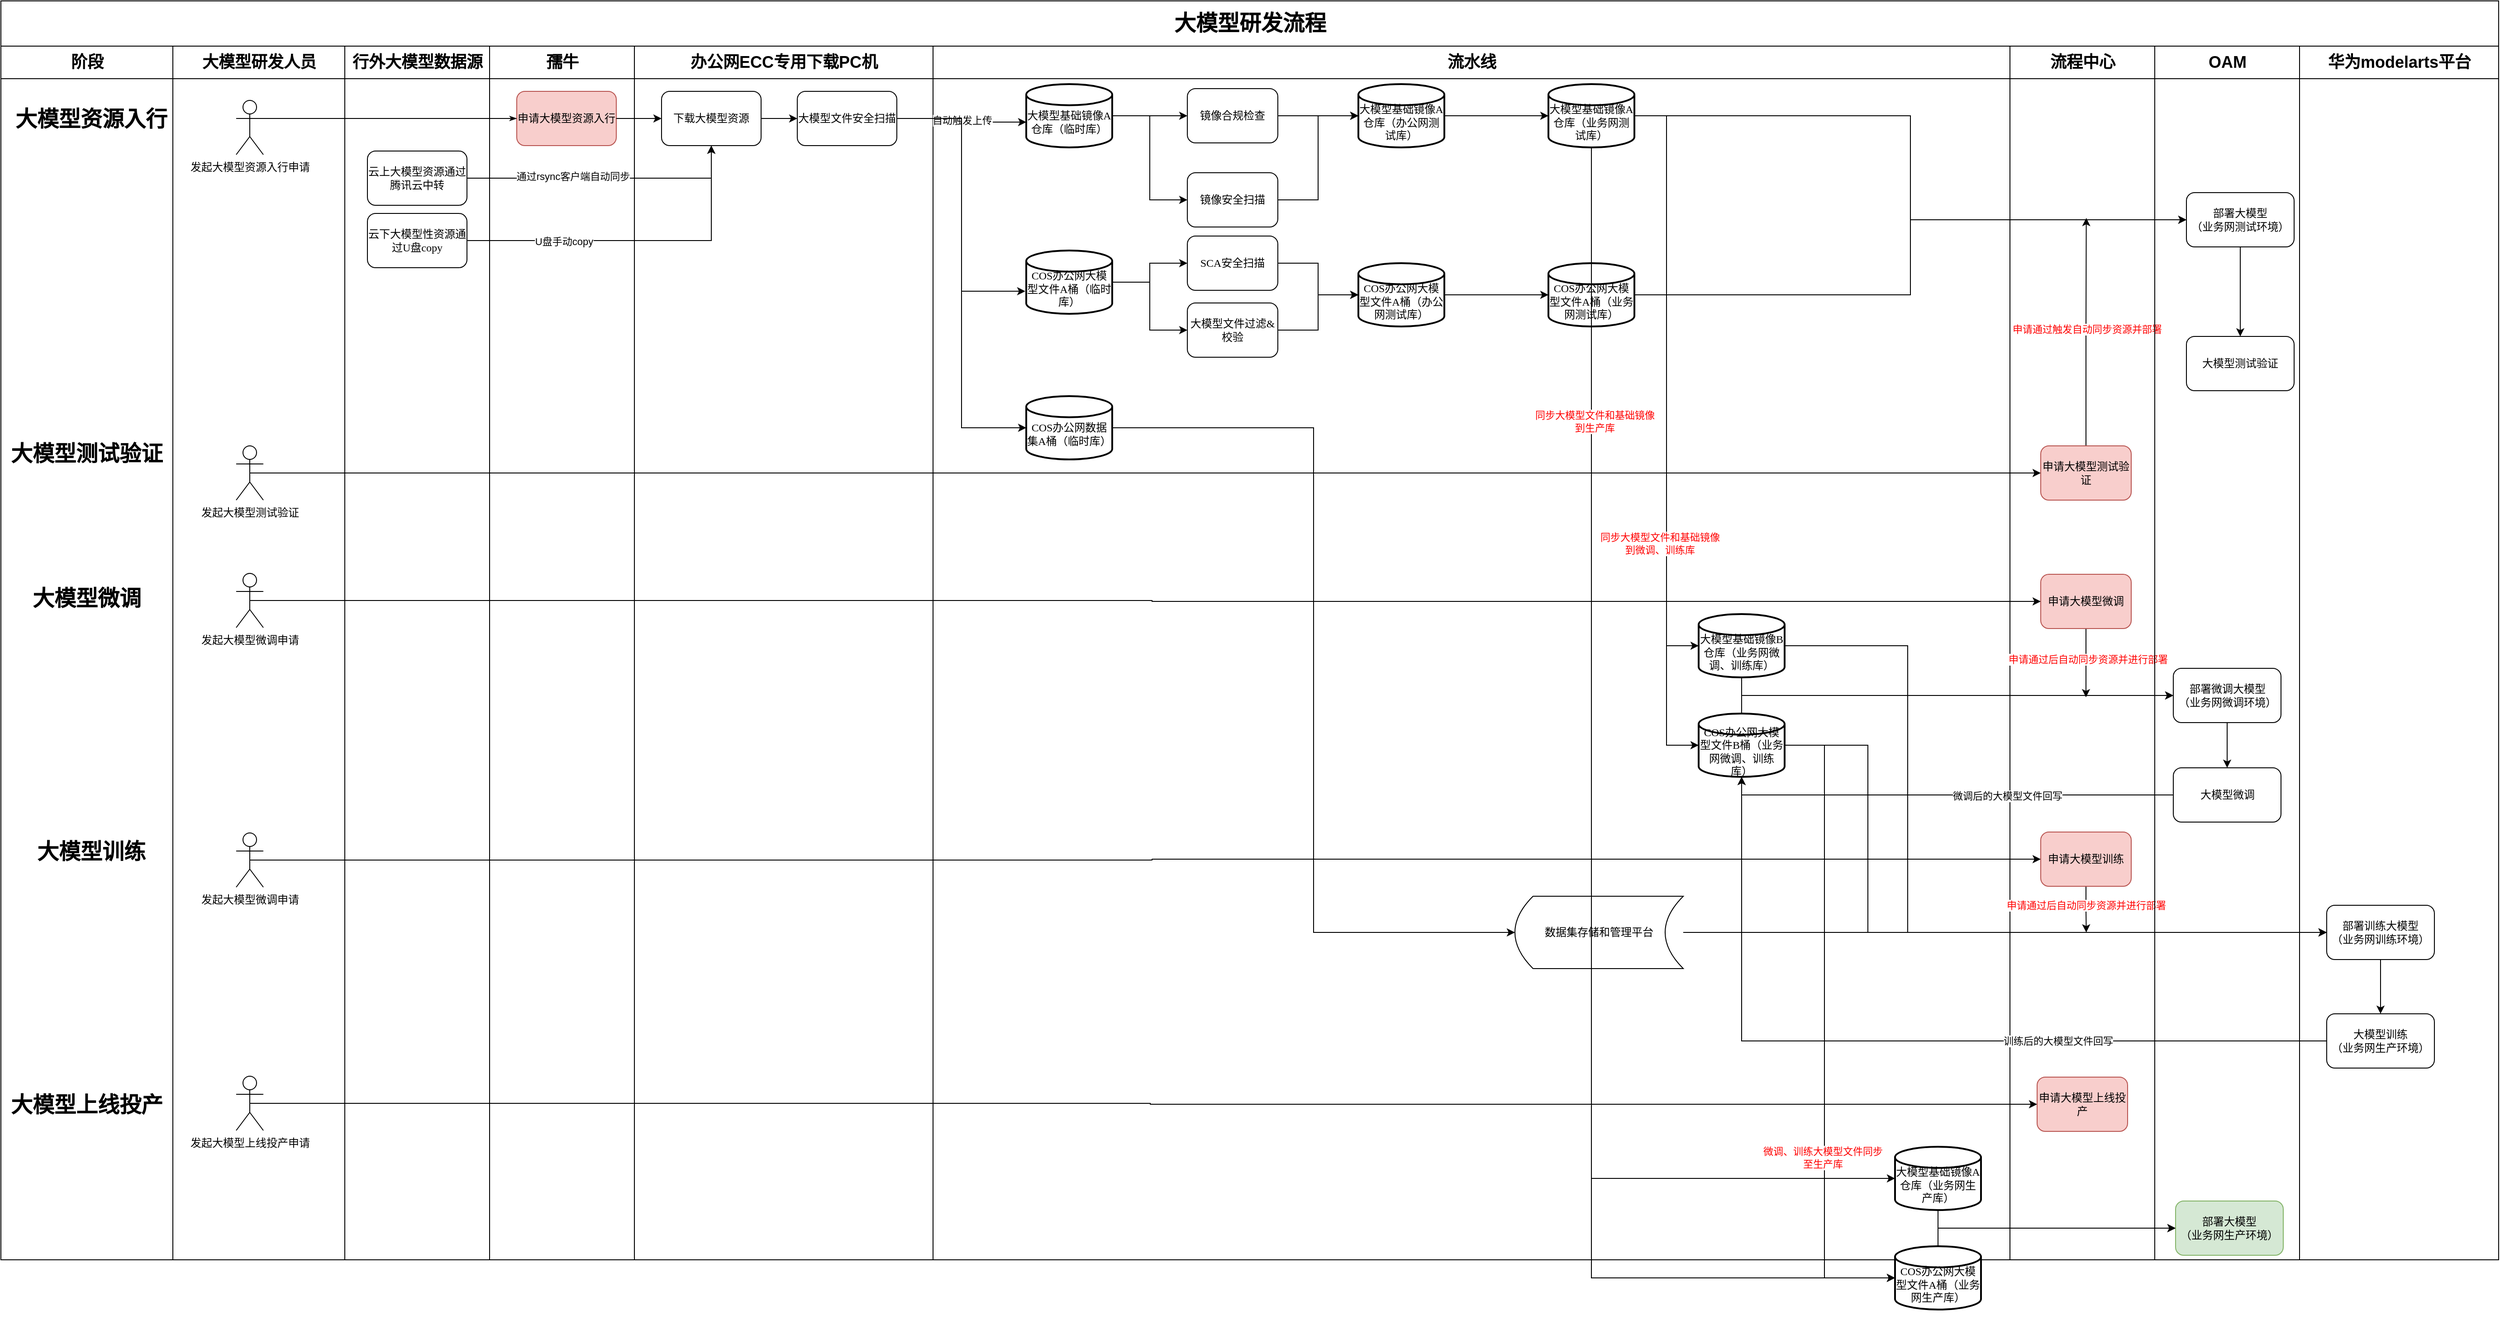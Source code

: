 <mxfile version="24.7.5">
  <diagram name="Page-1" id="74e2e168-ea6b-b213-b513-2b3c1d86103e">
    <mxGraphModel dx="1908" dy="2304" grid="0" gridSize="10" guides="1" tooltips="1" connect="1" arrows="1" fold="1" page="1" pageScale="1" pageWidth="1100" pageHeight="850" background="none" math="0" shadow="0">
      <root>
        <mxCell id="0" />
        <mxCell id="1" parent="0" />
        <mxCell id="77e6c97f196da883-1" value="&lt;font style=&quot;font-size: 24px;&quot;&gt;大模型研发流程&lt;/font&gt;" style="swimlane;html=1;childLayout=stackLayout;startSize=50;rounded=0;shadow=0;labelBackgroundColor=none;strokeWidth=1;fontFamily=Verdana;fontSize=8;align=center;swimlaneLine=0;glass=0;gradientColor=none;swimlaneFillColor=none;fillColor=none;" parent="1" vertex="1">
          <mxGeometry x="267" y="-130" width="2760" height="1392" as="geometry">
            <mxRectangle x="267" y="-130" width="203" height="50" as="alternateBounds" />
          </mxGeometry>
        </mxCell>
        <mxCell id="XLuVanogugk9uLcFc-F4-10" value="&lt;font style=&quot;font-size: 18px;&quot;&gt;阶段&lt;/font&gt;" style="swimlane;html=1;startSize=36;fillColor=none;" parent="77e6c97f196da883-1" vertex="1">
          <mxGeometry y="50" width="190" height="1342" as="geometry">
            <mxRectangle y="50" width="40" height="1400" as="alternateBounds" />
          </mxGeometry>
        </mxCell>
        <mxCell id="rp88k47jnL246jLWhkXU-3" value="&lt;h1 style=&quot;margin-top: 0px;&quot;&gt;大模型资源入行&lt;/h1&gt;" style="text;html=1;whiteSpace=wrap;overflow=hidden;rounded=0;align=center;" vertex="1" parent="XLuVanogugk9uLcFc-F4-10">
          <mxGeometry x="10" y="60" width="180" height="120" as="geometry" />
        </mxCell>
        <mxCell id="rp88k47jnL246jLWhkXU-6" value="&lt;h1 style=&quot;margin-top: 0px;&quot;&gt;大模型测试验证&lt;/h1&gt;" style="text;html=1;whiteSpace=wrap;overflow=hidden;rounded=0;align=center;" vertex="1" parent="XLuVanogugk9uLcFc-F4-10">
          <mxGeometry x="5" y="430" width="180" height="120" as="geometry" />
        </mxCell>
        <mxCell id="rp88k47jnL246jLWhkXU-34" value="&lt;h1 style=&quot;margin-top: 0px;&quot;&gt;大模型微调&lt;/h1&gt;" style="text;html=1;whiteSpace=wrap;overflow=hidden;rounded=0;align=center;" vertex="1" parent="XLuVanogugk9uLcFc-F4-10">
          <mxGeometry x="5" y="590" width="180" height="120" as="geometry" />
        </mxCell>
        <mxCell id="rp88k47jnL246jLWhkXU-35" value="&lt;h1 style=&quot;margin-top: 0px;&quot;&gt;大模型训练&lt;/h1&gt;" style="text;html=1;whiteSpace=wrap;overflow=hidden;rounded=0;align=center;" vertex="1" parent="XLuVanogugk9uLcFc-F4-10">
          <mxGeometry x="10" y="870" width="180" height="50" as="geometry" />
        </mxCell>
        <mxCell id="rp88k47jnL246jLWhkXU-102" value="&lt;h1 style=&quot;margin-top: 0px;&quot;&gt;大模型上线投产&lt;/h1&gt;" style="text;html=1;whiteSpace=wrap;overflow=hidden;rounded=0;align=center;" vertex="1" parent="XLuVanogugk9uLcFc-F4-10">
          <mxGeometry x="5" y="1150" width="180" height="280" as="geometry" />
        </mxCell>
        <mxCell id="rp88k47jnL246jLWhkXU-1" value="&lt;font style=&quot;font-size: 18px;&quot;&gt;大模型研发人员&lt;/font&gt;" style="swimlane;html=1;startSize=36;fillColor=none;" vertex="1" parent="77e6c97f196da883-1">
          <mxGeometry x="190" y="50" width="190" height="1342" as="geometry">
            <mxRectangle y="20" width="40" height="730" as="alternateBounds" />
          </mxGeometry>
        </mxCell>
        <mxCell id="XLuVanogugk9uLcFc-F4-15" value="发起大模型资源入行申请" style="shape=umlActor;verticalLabelPosition=bottom;verticalAlign=top;html=1;outlineConnect=0;" parent="rp88k47jnL246jLWhkXU-1" vertex="1">
          <mxGeometry x="70" y="60" width="30" height="60" as="geometry" />
        </mxCell>
        <mxCell id="rp88k47jnL246jLWhkXU-9" value="发起大模型测试验证" style="shape=umlActor;verticalLabelPosition=bottom;verticalAlign=top;html=1;outlineConnect=0;" vertex="1" parent="rp88k47jnL246jLWhkXU-1">
          <mxGeometry x="70" y="442" width="30" height="60" as="geometry" />
        </mxCell>
        <mxCell id="rp88k47jnL246jLWhkXU-40" value="发起大模型微调申请" style="shape=umlActor;verticalLabelPosition=bottom;verticalAlign=top;html=1;outlineConnect=0;" vertex="1" parent="rp88k47jnL246jLWhkXU-1">
          <mxGeometry x="70" y="583" width="30" height="60" as="geometry" />
        </mxCell>
        <mxCell id="rp88k47jnL246jLWhkXU-82" value="发起大模型微调申请" style="shape=umlActor;verticalLabelPosition=bottom;verticalAlign=top;html=1;outlineConnect=0;" vertex="1" parent="rp88k47jnL246jLWhkXU-1">
          <mxGeometry x="70" y="870" width="30" height="60" as="geometry" />
        </mxCell>
        <mxCell id="rp88k47jnL246jLWhkXU-103" value="发起大模型上线投产申请" style="shape=umlActor;verticalLabelPosition=bottom;verticalAlign=top;html=1;outlineConnect=0;" vertex="1" parent="rp88k47jnL246jLWhkXU-1">
          <mxGeometry x="70" y="1139" width="30" height="60" as="geometry" />
        </mxCell>
        <mxCell id="77e6c97f196da883-2" value="&lt;font style=&quot;font-size: 18px;&quot;&gt;行外大模型数据源&lt;/font&gt;" style="swimlane;html=1;startSize=36;fillColor=none;" parent="77e6c97f196da883-1" vertex="1">
          <mxGeometry x="380" y="50" width="160" height="1342" as="geometry">
            <mxRectangle y="20" width="40" height="730" as="alternateBounds" />
          </mxGeometry>
        </mxCell>
        <mxCell id="XLuVanogugk9uLcFc-F4-23" value="&lt;span style=&quot;font-size: 12px;&quot;&gt;云上大模型资源通过腾讯云中转&lt;/span&gt;" style="rounded=1;whiteSpace=wrap;html=1;shadow=0;labelBackgroundColor=none;strokeWidth=1;fontFamily=Verdana;fontSize=8;align=center;" parent="77e6c97f196da883-2" vertex="1">
          <mxGeometry x="25" y="116" width="110" height="60" as="geometry" />
        </mxCell>
        <mxCell id="XLuVanogugk9uLcFc-F4-25" value="&lt;span style=&quot;font-size: 12px;&quot;&gt;云下大模型性资源通过U盘copy&lt;/span&gt;" style="rounded=1;whiteSpace=wrap;html=1;shadow=0;labelBackgroundColor=none;strokeWidth=1;fontFamily=Verdana;fontSize=8;align=center;" parent="77e6c97f196da883-2" vertex="1">
          <mxGeometry x="25" y="185" width="110" height="60" as="geometry" />
        </mxCell>
        <mxCell id="77e6c97f196da883-3" value="&lt;font style=&quot;font-size: 18px;&quot;&gt;孺牛&lt;/font&gt;" style="swimlane;html=1;startSize=36;fillColor=none;" parent="77e6c97f196da883-1" vertex="1">
          <mxGeometry x="540" y="50" width="160" height="1342" as="geometry" />
        </mxCell>
        <mxCell id="XLuVanogugk9uLcFc-F4-18" value="&lt;font style=&quot;font-size: 12px;&quot;&gt;申请大模型资源入行&lt;/font&gt;" style="rounded=1;whiteSpace=wrap;html=1;shadow=0;labelBackgroundColor=none;strokeWidth=1;fontFamily=Verdana;fontSize=8;align=center;fillColor=#f8cecc;strokeColor=#b85450;" parent="77e6c97f196da883-3" vertex="1">
          <mxGeometry x="30" y="50" width="110" height="60" as="geometry" />
        </mxCell>
        <mxCell id="77e6c97f196da883-4" value="&lt;font style=&quot;font-size: 18px;&quot;&gt;办公网ECC专用下载PC机&lt;/font&gt;" style="swimlane;html=1;startSize=36;align=center;fillColor=none;" parent="77e6c97f196da883-1" vertex="1">
          <mxGeometry x="700" y="50" width="330" height="1342" as="geometry" />
        </mxCell>
        <mxCell id="XLuVanogugk9uLcFc-F4-30" style="edgeStyle=orthogonalEdgeStyle;rounded=0;orthogonalLoop=1;jettySize=auto;html=1;exitX=1;exitY=0.5;exitDx=0;exitDy=0;entryX=0;entryY=0.5;entryDx=0;entryDy=0;" parent="77e6c97f196da883-4" source="XLuVanogugk9uLcFc-F4-21" target="XLuVanogugk9uLcFc-F4-29" edge="1">
          <mxGeometry relative="1" as="geometry" />
        </mxCell>
        <mxCell id="XLuVanogugk9uLcFc-F4-21" value="&lt;font style=&quot;font-size: 12px;&quot;&gt;下载大模型资源&lt;/font&gt;" style="rounded=1;whiteSpace=wrap;html=1;shadow=0;labelBackgroundColor=none;strokeWidth=1;fontFamily=Verdana;fontSize=8;align=center;" parent="77e6c97f196da883-4" vertex="1">
          <mxGeometry x="30" y="50" width="110" height="60" as="geometry" />
        </mxCell>
        <mxCell id="XLuVanogugk9uLcFc-F4-29" value="&lt;font style=&quot;font-size: 12px;&quot;&gt;大模型文件安全扫描&lt;/font&gt;" style="rounded=1;whiteSpace=wrap;html=1;shadow=0;labelBackgroundColor=none;strokeWidth=1;fontFamily=Verdana;fontSize=8;align=center;" parent="77e6c97f196da883-4" vertex="1">
          <mxGeometry x="180" y="50" width="110" height="60" as="geometry" />
        </mxCell>
        <mxCell id="77e6c97f196da883-6" value="&lt;font style=&quot;font-size: 18px;&quot;&gt;流水线&lt;/font&gt;" style="swimlane;html=1;startSize=36;fillColor=none;" parent="77e6c97f196da883-1" vertex="1">
          <mxGeometry x="1030" y="50" width="1190" height="1342" as="geometry" />
        </mxCell>
        <mxCell id="XLuVanogugk9uLcFc-F4-50" style="edgeStyle=orthogonalEdgeStyle;rounded=0;orthogonalLoop=1;jettySize=auto;html=1;exitX=1;exitY=0.5;exitDx=0;exitDy=0;exitPerimeter=0;entryX=0;entryY=0.5;entryDx=0;entryDy=0;" parent="77e6c97f196da883-6" source="XLuVanogugk9uLcFc-F4-42" target="XLuVanogugk9uLcFc-F4-48" edge="1">
          <mxGeometry relative="1" as="geometry" />
        </mxCell>
        <mxCell id="XLuVanogugk9uLcFc-F4-51" style="edgeStyle=orthogonalEdgeStyle;rounded=0;orthogonalLoop=1;jettySize=auto;html=1;exitX=1;exitY=0.5;exitDx=0;exitDy=0;exitPerimeter=0;entryX=0;entryY=0.5;entryDx=0;entryDy=0;" parent="77e6c97f196da883-6" source="XLuVanogugk9uLcFc-F4-42" target="XLuVanogugk9uLcFc-F4-49" edge="1">
          <mxGeometry relative="1" as="geometry" />
        </mxCell>
        <mxCell id="XLuVanogugk9uLcFc-F4-42" value="&lt;div&gt;&lt;br&gt;&lt;/div&gt;&lt;span style=&quot;font-family: Verdana;&quot;&gt;大模型基础镜像A仓库（临时库）&lt;/span&gt;" style="strokeWidth=2;html=1;shape=mxgraph.flowchart.database;whiteSpace=wrap;" parent="77e6c97f196da883-6" vertex="1">
          <mxGeometry x="103" y="42" width="95" height="70" as="geometry" />
        </mxCell>
        <mxCell id="XLuVanogugk9uLcFc-F4-57" style="edgeStyle=orthogonalEdgeStyle;rounded=0;orthogonalLoop=1;jettySize=auto;html=1;exitX=1;exitY=0.5;exitDx=0;exitDy=0;exitPerimeter=0;" parent="77e6c97f196da883-6" source="XLuVanogugk9uLcFc-F4-43" target="XLuVanogugk9uLcFc-F4-55" edge="1">
          <mxGeometry relative="1" as="geometry" />
        </mxCell>
        <mxCell id="XLuVanogugk9uLcFc-F4-58" style="edgeStyle=orthogonalEdgeStyle;rounded=0;orthogonalLoop=1;jettySize=auto;html=1;exitX=1;exitY=0.5;exitDx=0;exitDy=0;exitPerimeter=0;entryX=0;entryY=0.5;entryDx=0;entryDy=0;" parent="77e6c97f196da883-6" source="XLuVanogugk9uLcFc-F4-43" target="XLuVanogugk9uLcFc-F4-56" edge="1">
          <mxGeometry relative="1" as="geometry" />
        </mxCell>
        <mxCell id="XLuVanogugk9uLcFc-F4-43" value="&lt;span style=&quot;font-family: Verdana;&quot;&gt;&lt;br class=&quot;Apple-interchange-newline&quot;&gt;COS办公网大模型文件A桶&lt;/span&gt;&lt;span style=&quot;background-color: initial; font-family: Verdana;&quot;&gt;（临时库）&lt;/span&gt;" style="strokeWidth=2;html=1;shape=mxgraph.flowchart.database;whiteSpace=wrap;" parent="77e6c97f196da883-6" vertex="1">
          <mxGeometry x="103" y="226" width="95" height="70" as="geometry" />
        </mxCell>
        <mxCell id="rp88k47jnL246jLWhkXU-94" style="edgeStyle=orthogonalEdgeStyle;rounded=0;orthogonalLoop=1;jettySize=auto;html=1;exitX=1;exitY=0.5;exitDx=0;exitDy=0;exitPerimeter=0;entryX=0;entryY=0.5;entryDx=0;entryDy=0;" edge="1" parent="77e6c97f196da883-6" source="XLuVanogugk9uLcFc-F4-45" target="rp88k47jnL246jLWhkXU-93">
          <mxGeometry relative="1" as="geometry" />
        </mxCell>
        <mxCell id="XLuVanogugk9uLcFc-F4-45" value="&lt;div&gt;&lt;span style=&quot;font-family: Verdana; background-color: initial;&quot;&gt;&lt;br&gt;&lt;/span&gt;&lt;/div&gt;&lt;span style=&quot;font-family: Verdana; background-color: initial;&quot;&gt;COS办公网数据集A桶（临时库）&lt;/span&gt;" style="strokeWidth=2;html=1;shape=mxgraph.flowchart.database;whiteSpace=wrap;" parent="77e6c97f196da883-6" vertex="1">
          <mxGeometry x="103" y="387" width="95" height="70" as="geometry" />
        </mxCell>
        <mxCell id="XLuVanogugk9uLcFc-F4-53" style="edgeStyle=orthogonalEdgeStyle;rounded=0;orthogonalLoop=1;jettySize=auto;html=1;exitX=1;exitY=0.5;exitDx=0;exitDy=0;" parent="77e6c97f196da883-6" source="XLuVanogugk9uLcFc-F4-48" target="XLuVanogugk9uLcFc-F4-52" edge="1">
          <mxGeometry relative="1" as="geometry" />
        </mxCell>
        <mxCell id="XLuVanogugk9uLcFc-F4-48" value="&lt;span style=&quot;font-size: 12px;&quot;&gt;镜像合规检查&lt;/span&gt;" style="rounded=1;whiteSpace=wrap;html=1;shadow=0;labelBackgroundColor=none;strokeWidth=1;fontFamily=Verdana;fontSize=8;align=center;" parent="77e6c97f196da883-6" vertex="1">
          <mxGeometry x="281" y="47" width="100" height="60" as="geometry" />
        </mxCell>
        <mxCell id="XLuVanogugk9uLcFc-F4-49" value="&lt;span style=&quot;font-size: 12px;&quot;&gt;镜像安全扫描&lt;/span&gt;" style="rounded=1;whiteSpace=wrap;html=1;shadow=0;labelBackgroundColor=none;strokeWidth=1;fontFamily=Verdana;fontSize=8;align=center;" parent="77e6c97f196da883-6" vertex="1">
          <mxGeometry x="281" y="140" width="100" height="60" as="geometry" />
        </mxCell>
        <mxCell id="XLuVanogugk9uLcFc-F4-52" value="&lt;div&gt;&lt;br&gt;&lt;/div&gt;&lt;span style=&quot;font-family: Verdana;&quot;&gt;大模型基础镜像A仓库（办公网测试库）&lt;/span&gt;" style="strokeWidth=2;html=1;shape=mxgraph.flowchart.database;whiteSpace=wrap;" parent="77e6c97f196da883-6" vertex="1">
          <mxGeometry x="470" y="42" width="95" height="70" as="geometry" />
        </mxCell>
        <mxCell id="XLuVanogugk9uLcFc-F4-54" style="edgeStyle=orthogonalEdgeStyle;rounded=0;orthogonalLoop=1;jettySize=auto;html=1;exitX=1;exitY=0.5;exitDx=0;exitDy=0;entryX=0;entryY=0.5;entryDx=0;entryDy=0;entryPerimeter=0;" parent="77e6c97f196da883-6" source="XLuVanogugk9uLcFc-F4-49" target="XLuVanogugk9uLcFc-F4-52" edge="1">
          <mxGeometry relative="1" as="geometry" />
        </mxCell>
        <mxCell id="XLuVanogugk9uLcFc-F4-55" value="&lt;span style=&quot;font-size: 12px;&quot;&gt;SCA安全扫描&lt;/span&gt;" style="rounded=1;whiteSpace=wrap;html=1;shadow=0;labelBackgroundColor=none;strokeWidth=1;fontFamily=Verdana;fontSize=8;align=center;" parent="77e6c97f196da883-6" vertex="1">
          <mxGeometry x="281" y="210" width="100" height="60" as="geometry" />
        </mxCell>
        <mxCell id="XLuVanogugk9uLcFc-F4-56" value="&lt;span style=&quot;font-size: 12px;&quot;&gt;大模型文件过滤&amp;amp;校验&lt;/span&gt;" style="rounded=1;whiteSpace=wrap;html=1;shadow=0;labelBackgroundColor=none;strokeWidth=1;fontFamily=Verdana;fontSize=8;align=center;" parent="77e6c97f196da883-6" vertex="1">
          <mxGeometry x="281" y="284" width="100" height="60" as="geometry" />
        </mxCell>
        <mxCell id="XLuVanogugk9uLcFc-F4-59" value="&lt;span style=&quot;font-family: Verdana;&quot;&gt;&lt;br class=&quot;Apple-interchange-newline&quot;&gt;COS办公网大模型文件A桶&lt;/span&gt;&lt;span style=&quot;background-color: initial; font-family: Verdana;&quot;&gt;（办公网测试库）&lt;/span&gt;" style="strokeWidth=2;html=1;shape=mxgraph.flowchart.database;whiteSpace=wrap;" parent="77e6c97f196da883-6" vertex="1">
          <mxGeometry x="470" y="240" width="95" height="70" as="geometry" />
        </mxCell>
        <mxCell id="XLuVanogugk9uLcFc-F4-60" style="edgeStyle=orthogonalEdgeStyle;rounded=0;orthogonalLoop=1;jettySize=auto;html=1;exitX=1;exitY=0.5;exitDx=0;exitDy=0;entryX=0;entryY=0.5;entryDx=0;entryDy=0;entryPerimeter=0;" parent="77e6c97f196da883-6" source="XLuVanogugk9uLcFc-F4-55" target="XLuVanogugk9uLcFc-F4-59" edge="1">
          <mxGeometry relative="1" as="geometry" />
        </mxCell>
        <mxCell id="XLuVanogugk9uLcFc-F4-61" style="edgeStyle=orthogonalEdgeStyle;rounded=0;orthogonalLoop=1;jettySize=auto;html=1;exitX=1;exitY=0.5;exitDx=0;exitDy=0;entryX=0;entryY=0.5;entryDx=0;entryDy=0;entryPerimeter=0;" parent="77e6c97f196da883-6" source="XLuVanogugk9uLcFc-F4-56" target="XLuVanogugk9uLcFc-F4-59" edge="1">
          <mxGeometry relative="1" as="geometry" />
        </mxCell>
        <mxCell id="rp88k47jnL246jLWhkXU-14" value="&lt;div&gt;&lt;br&gt;&lt;/div&gt;&lt;span style=&quot;font-family: Verdana;&quot;&gt;大模型基础镜像A仓库（业务网测试库）&lt;/span&gt;" style="strokeWidth=2;html=1;shape=mxgraph.flowchart.database;whiteSpace=wrap;" vertex="1" parent="77e6c97f196da883-6">
          <mxGeometry x="680" y="42" width="95" height="70" as="geometry" />
        </mxCell>
        <mxCell id="rp88k47jnL246jLWhkXU-15" value="&lt;span style=&quot;font-family: Verdana;&quot;&gt;&lt;br class=&quot;Apple-interchange-newline&quot;&gt;COS办公网大模型文件A桶&lt;/span&gt;&lt;span style=&quot;background-color: initial; font-family: Verdana;&quot;&gt;（业务网测试库）&lt;/span&gt;" style="strokeWidth=2;html=1;shape=mxgraph.flowchart.database;whiteSpace=wrap;" vertex="1" parent="77e6c97f196da883-6">
          <mxGeometry x="680" y="240" width="95" height="70" as="geometry" />
        </mxCell>
        <mxCell id="rp88k47jnL246jLWhkXU-18" style="edgeStyle=orthogonalEdgeStyle;rounded=0;orthogonalLoop=1;jettySize=auto;html=1;exitX=1;exitY=0.5;exitDx=0;exitDy=0;exitPerimeter=0;entryX=0;entryY=0.5;entryDx=0;entryDy=0;entryPerimeter=0;" edge="1" parent="77e6c97f196da883-6" source="XLuVanogugk9uLcFc-F4-52" target="rp88k47jnL246jLWhkXU-14">
          <mxGeometry relative="1" as="geometry" />
        </mxCell>
        <mxCell id="rp88k47jnL246jLWhkXU-19" style="edgeStyle=orthogonalEdgeStyle;rounded=0;orthogonalLoop=1;jettySize=auto;html=1;exitX=1;exitY=0.5;exitDx=0;exitDy=0;exitPerimeter=0;entryX=0;entryY=0.5;entryDx=0;entryDy=0;entryPerimeter=0;" edge="1" parent="77e6c97f196da883-6" source="XLuVanogugk9uLcFc-F4-59" target="rp88k47jnL246jLWhkXU-15">
          <mxGeometry relative="1" as="geometry" />
        </mxCell>
        <mxCell id="rp88k47jnL246jLWhkXU-45" value="&lt;div&gt;&lt;br&gt;&lt;/div&gt;&lt;span style=&quot;font-family: Verdana;&quot;&gt;大模型基础镜像B仓库（业务网微调、训练库）&lt;/span&gt;" style="strokeWidth=2;html=1;shape=mxgraph.flowchart.database;whiteSpace=wrap;" vertex="1" parent="77e6c97f196da883-6">
          <mxGeometry x="846" y="628" width="95" height="70" as="geometry" />
        </mxCell>
        <mxCell id="rp88k47jnL246jLWhkXU-46" value="&lt;span style=&quot;font-family: Verdana;&quot;&gt;&lt;br class=&quot;Apple-interchange-newline&quot;&gt;COS办公网大模型文件B桶&lt;/span&gt;&lt;span style=&quot;background-color: initial; font-family: Verdana;&quot;&gt;（&lt;/span&gt;&lt;span style=&quot;font-family: Verdana;&quot;&gt;业务网微调、训练&lt;/span&gt;&lt;span style=&quot;background-color: initial; font-family: Verdana;&quot;&gt;库）&lt;/span&gt;" style="strokeWidth=2;html=1;shape=mxgraph.flowchart.database;whiteSpace=wrap;" vertex="1" parent="77e6c97f196da883-6">
          <mxGeometry x="846" y="738" width="95" height="70" as="geometry" />
        </mxCell>
        <mxCell id="rp88k47jnL246jLWhkXU-76" style="edgeStyle=orthogonalEdgeStyle;rounded=0;orthogonalLoop=1;jettySize=auto;html=1;exitX=1;exitY=0.5;exitDx=0;exitDy=0;exitPerimeter=0;entryX=0;entryY=0.5;entryDx=0;entryDy=0;entryPerimeter=0;" edge="1" parent="77e6c97f196da883-6" source="rp88k47jnL246jLWhkXU-14" target="rp88k47jnL246jLWhkXU-45">
          <mxGeometry relative="1" as="geometry" />
        </mxCell>
        <mxCell id="rp88k47jnL246jLWhkXU-77" style="edgeStyle=orthogonalEdgeStyle;rounded=0;orthogonalLoop=1;jettySize=auto;html=1;exitX=1;exitY=0.5;exitDx=0;exitDy=0;exitPerimeter=0;entryX=0;entryY=0.5;entryDx=0;entryDy=0;entryPerimeter=0;" edge="1" parent="77e6c97f196da883-6" source="rp88k47jnL246jLWhkXU-15" target="rp88k47jnL246jLWhkXU-46">
          <mxGeometry relative="1" as="geometry" />
        </mxCell>
        <mxCell id="rp88k47jnL246jLWhkXU-109" value="&lt;font color=&quot;#ff0000&quot;&gt;同步大模型文件和基础镜像&lt;/font&gt;&lt;div&gt;&lt;font color=&quot;#ff0000&quot;&gt;到微调、训练库&lt;/font&gt;&lt;/div&gt;" style="edgeLabel;html=1;align=center;verticalAlign=middle;resizable=0;points=[];" vertex="1" connectable="0" parent="rp88k47jnL246jLWhkXU-77">
          <mxGeometry x="-0.449" y="2" relative="1" as="geometry">
            <mxPoint x="-10" y="153" as="offset" />
          </mxGeometry>
        </mxCell>
        <mxCell id="rp88k47jnL246jLWhkXU-93" value="数据集存储和管理平台" style="shape=dataStorage;whiteSpace=wrap;html=1;fixedSize=1;" vertex="1" parent="77e6c97f196da883-6">
          <mxGeometry x="643" y="940" width="186" height="80" as="geometry" />
        </mxCell>
        <mxCell id="rp88k47jnL246jLWhkXU-107" value="&lt;div&gt;&lt;br&gt;&lt;/div&gt;&lt;span style=&quot;font-family: Verdana;&quot;&gt;大模型基础镜像A仓库（业务网生产库）&lt;/span&gt;" style="strokeWidth=2;html=1;shape=mxgraph.flowchart.database;whiteSpace=wrap;" vertex="1" parent="77e6c97f196da883-6">
          <mxGeometry x="1063" y="1217" width="95" height="70" as="geometry" />
        </mxCell>
        <mxCell id="rp88k47jnL246jLWhkXU-108" value="&lt;span style=&quot;font-family: Verdana;&quot;&gt;&lt;br class=&quot;Apple-interchange-newline&quot;&gt;COS办公网大模型文件A桶&lt;/span&gt;&lt;span style=&quot;background-color: initial; font-family: Verdana;&quot;&gt;（&lt;/span&gt;&lt;span style=&quot;font-family: Verdana;&quot;&gt;业务网生产&lt;/span&gt;&lt;span style=&quot;background-color: initial; font-family: Verdana;&quot;&gt;库）&lt;/span&gt;" style="strokeWidth=2;html=1;shape=mxgraph.flowchart.database;whiteSpace=wrap;" vertex="1" parent="77e6c97f196da883-6">
          <mxGeometry x="1063" y="1327" width="95" height="70" as="geometry" />
        </mxCell>
        <mxCell id="rp88k47jnL246jLWhkXU-112" style="edgeStyle=orthogonalEdgeStyle;rounded=0;orthogonalLoop=1;jettySize=auto;html=1;exitX=0.5;exitY=1;exitDx=0;exitDy=0;exitPerimeter=0;entryX=0;entryY=0.5;entryDx=0;entryDy=0;entryPerimeter=0;" edge="1" parent="77e6c97f196da883-6" source="rp88k47jnL246jLWhkXU-15" target="rp88k47jnL246jLWhkXU-108">
          <mxGeometry relative="1" as="geometry" />
        </mxCell>
        <mxCell id="rp88k47jnL246jLWhkXU-113" style="edgeStyle=orthogonalEdgeStyle;rounded=0;orthogonalLoop=1;jettySize=auto;html=1;exitX=0.5;exitY=1;exitDx=0;exitDy=0;exitPerimeter=0;entryX=0;entryY=0.5;entryDx=0;entryDy=0;entryPerimeter=0;" edge="1" parent="77e6c97f196da883-6" source="rp88k47jnL246jLWhkXU-14" target="rp88k47jnL246jLWhkXU-107">
          <mxGeometry relative="1" as="geometry" />
        </mxCell>
        <mxCell id="rp88k47jnL246jLWhkXU-116" value="&lt;font color=&quot;#ff0000&quot;&gt;同步大模型文件和基础镜像&lt;/font&gt;&lt;div&gt;&lt;font color=&quot;#ff0000&quot;&gt;到生产库&lt;/font&gt;&lt;/div&gt;" style="edgeLabel;html=1;align=center;verticalAlign=middle;resizable=0;points=[];" vertex="1" connectable="0" parent="rp88k47jnL246jLWhkXU-113">
          <mxGeometry x="-0.589" y="3" relative="1" as="geometry">
            <mxPoint as="offset" />
          </mxGeometry>
        </mxCell>
        <mxCell id="rp88k47jnL246jLWhkXU-117" style="edgeStyle=orthogonalEdgeStyle;rounded=0;orthogonalLoop=1;jettySize=auto;html=1;exitX=1;exitY=0.5;exitDx=0;exitDy=0;exitPerimeter=0;entryX=0;entryY=0.5;entryDx=0;entryDy=0;entryPerimeter=0;" edge="1" parent="77e6c97f196da883-6" source="rp88k47jnL246jLWhkXU-46" target="rp88k47jnL246jLWhkXU-108">
          <mxGeometry relative="1" as="geometry">
            <Array as="points">
              <mxPoint x="985" y="773" />
              <mxPoint x="985" y="1362" />
            </Array>
          </mxGeometry>
        </mxCell>
        <mxCell id="rp88k47jnL246jLWhkXU-118" value="&lt;font color=&quot;#ff0000&quot;&gt;微调、训练大模型文件同步&lt;/font&gt;&lt;div&gt;&lt;font color=&quot;#ff0000&quot;&gt;至生产库&lt;/font&gt;&lt;/div&gt;" style="edgeLabel;html=1;align=center;verticalAlign=middle;resizable=0;points=[];" vertex="1" connectable="0" parent="rp88k47jnL246jLWhkXU-117">
          <mxGeometry x="0.409" y="-2" relative="1" as="geometry">
            <mxPoint y="-1" as="offset" />
          </mxGeometry>
        </mxCell>
        <mxCell id="rp88k47jnL246jLWhkXU-4" value="&lt;font style=&quot;font-size: 18px;&quot;&gt;流程中心&lt;/font&gt;" style="swimlane;html=1;startSize=36;fillColor=none;" vertex="1" parent="77e6c97f196da883-1">
          <mxGeometry x="2220" y="50" width="160" height="1342" as="geometry" />
        </mxCell>
        <mxCell id="rp88k47jnL246jLWhkXU-62" style="edgeStyle=orthogonalEdgeStyle;rounded=0;orthogonalLoop=1;jettySize=auto;html=1;exitX=0.5;exitY=0;exitDx=0;exitDy=0;" edge="1" parent="rp88k47jnL246jLWhkXU-4" source="rp88k47jnL246jLWhkXU-5">
          <mxGeometry relative="1" as="geometry">
            <mxPoint x="84.333" y="190" as="targetPoint" />
          </mxGeometry>
        </mxCell>
        <mxCell id="rp88k47jnL246jLWhkXU-63" value="&lt;span style=&quot;color: rgb(255, 0, 0);&quot;&gt;申请通过触发自动同步资源并&lt;/span&gt;&lt;font color=&quot;#ff0000&quot;&gt;部署&lt;/font&gt;" style="edgeLabel;html=1;align=center;verticalAlign=middle;resizable=0;points=[];" vertex="1" connectable="0" parent="rp88k47jnL246jLWhkXU-62">
          <mxGeometry x="0.027" relative="1" as="geometry">
            <mxPoint as="offset" />
          </mxGeometry>
        </mxCell>
        <mxCell id="rp88k47jnL246jLWhkXU-5" value="&lt;font style=&quot;font-size: 12px;&quot;&gt;申请大模型测试验证&lt;/font&gt;" style="rounded=1;whiteSpace=wrap;html=1;shadow=0;labelBackgroundColor=none;strokeWidth=1;fontFamily=Verdana;fontSize=8;align=center;fillColor=#f8cecc;strokeColor=#b85450;" vertex="1" parent="rp88k47jnL246jLWhkXU-4">
          <mxGeometry x="34" y="442" width="100" height="60" as="geometry" />
        </mxCell>
        <mxCell id="rp88k47jnL246jLWhkXU-60" style="edgeStyle=orthogonalEdgeStyle;rounded=0;orthogonalLoop=1;jettySize=auto;html=1;exitX=0.5;exitY=1;exitDx=0;exitDy=0;" edge="1" parent="rp88k47jnL246jLWhkXU-4" source="rp88k47jnL246jLWhkXU-36">
          <mxGeometry relative="1" as="geometry">
            <mxPoint x="84" y="720" as="targetPoint" />
          </mxGeometry>
        </mxCell>
        <mxCell id="rp88k47jnL246jLWhkXU-61" value="&lt;font color=&quot;#ff0000&quot;&gt;申请通过后自动同步资源并进行部署&lt;/font&gt;" style="edgeLabel;html=1;align=center;verticalAlign=middle;resizable=0;points=[];" vertex="1" connectable="0" parent="rp88k47jnL246jLWhkXU-60">
          <mxGeometry x="-0.119" y="2" relative="1" as="geometry">
            <mxPoint as="offset" />
          </mxGeometry>
        </mxCell>
        <mxCell id="rp88k47jnL246jLWhkXU-36" value="&lt;font style=&quot;font-size: 12px;&quot;&gt;申请大模型微调&lt;/font&gt;" style="rounded=1;whiteSpace=wrap;html=1;shadow=0;labelBackgroundColor=none;strokeWidth=1;fontFamily=Verdana;fontSize=8;align=center;fillColor=#f8cecc;strokeColor=#b85450;" vertex="1" parent="rp88k47jnL246jLWhkXU-4">
          <mxGeometry x="34" y="584" width="100" height="60" as="geometry" />
        </mxCell>
        <mxCell id="rp88k47jnL246jLWhkXU-90" style="edgeStyle=orthogonalEdgeStyle;rounded=0;orthogonalLoop=1;jettySize=auto;html=1;exitX=0.5;exitY=1;exitDx=0;exitDy=0;" edge="1" parent="rp88k47jnL246jLWhkXU-4" source="rp88k47jnL246jLWhkXU-83">
          <mxGeometry relative="1" as="geometry">
            <mxPoint x="84.333" y="980" as="targetPoint" />
          </mxGeometry>
        </mxCell>
        <mxCell id="rp88k47jnL246jLWhkXU-91" value="&lt;span style=&quot;color: rgb(255, 0, 0);&quot;&gt;申请通过后自动同步资源并进行部署&lt;/span&gt;" style="edgeLabel;html=1;align=center;verticalAlign=middle;resizable=0;points=[];" vertex="1" connectable="0" parent="rp88k47jnL246jLWhkXU-90">
          <mxGeometry x="-0.689" y="1" relative="1" as="geometry">
            <mxPoint x="-1" y="13" as="offset" />
          </mxGeometry>
        </mxCell>
        <mxCell id="rp88k47jnL246jLWhkXU-83" value="&lt;font style=&quot;font-size: 12px;&quot;&gt;申请大模型训练&lt;/font&gt;" style="rounded=1;whiteSpace=wrap;html=1;shadow=0;labelBackgroundColor=none;strokeWidth=1;fontFamily=Verdana;fontSize=8;align=center;fillColor=#f8cecc;strokeColor=#b85450;" vertex="1" parent="rp88k47jnL246jLWhkXU-4">
          <mxGeometry x="34" y="869" width="100" height="60" as="geometry" />
        </mxCell>
        <mxCell id="rp88k47jnL246jLWhkXU-104" value="&lt;font style=&quot;font-size: 12px;&quot;&gt;申请大模型上线投产&lt;/font&gt;" style="rounded=1;whiteSpace=wrap;html=1;shadow=0;labelBackgroundColor=none;strokeWidth=1;fontFamily=Verdana;fontSize=8;align=center;fillColor=#f8cecc;strokeColor=#b85450;" vertex="1" parent="rp88k47jnL246jLWhkXU-4">
          <mxGeometry x="30" y="1140" width="100" height="60" as="geometry" />
        </mxCell>
        <mxCell id="77e6c97f196da883-7" value="&lt;font style=&quot;font-size: 18px;&quot;&gt;OAM&lt;/font&gt;" style="swimlane;html=1;startSize=36;labelBackgroundColor=none;fillColor=none;" parent="77e6c97f196da883-1" vertex="1">
          <mxGeometry x="2380" y="50" width="160" height="1342" as="geometry" />
        </mxCell>
        <mxCell id="rp88k47jnL246jLWhkXU-67" style="edgeStyle=orthogonalEdgeStyle;rounded=0;orthogonalLoop=1;jettySize=auto;html=1;exitX=0.5;exitY=1;exitDx=0;exitDy=0;entryX=0.5;entryY=0;entryDx=0;entryDy=0;" edge="1" parent="77e6c97f196da883-7" source="77e6c97f196da883-24" target="rp88k47jnL246jLWhkXU-66">
          <mxGeometry relative="1" as="geometry" />
        </mxCell>
        <mxCell id="77e6c97f196da883-24" value="&lt;font style=&quot;font-size: 12px;&quot;&gt;部署大模型&lt;/font&gt;&lt;div&gt;&lt;font style=&quot;font-size: 12px;&quot;&gt;（业务网测试环境）&lt;/font&gt;&lt;/div&gt;" style="rounded=1;whiteSpace=wrap;html=1;shadow=0;labelBackgroundColor=none;strokeWidth=1;fontFamily=Verdana;fontSize=8;align=center;" parent="77e6c97f196da883-7" vertex="1">
          <mxGeometry x="35" y="162" width="119" height="60" as="geometry" />
        </mxCell>
        <mxCell id="rp88k47jnL246jLWhkXU-69" style="edgeStyle=orthogonalEdgeStyle;rounded=0;orthogonalLoop=1;jettySize=auto;html=1;exitX=0.5;exitY=1;exitDx=0;exitDy=0;" edge="1" parent="77e6c97f196da883-7" source="rp88k47jnL246jLWhkXU-42" target="rp88k47jnL246jLWhkXU-68">
          <mxGeometry relative="1" as="geometry" />
        </mxCell>
        <mxCell id="rp88k47jnL246jLWhkXU-42" value="&lt;font style=&quot;font-size: 12px;&quot;&gt;部署微调大模型&lt;/font&gt;&lt;div&gt;&lt;font style=&quot;font-size: 12px;&quot;&gt;（业务网微调环境）&lt;/font&gt;&lt;/div&gt;" style="rounded=1;whiteSpace=wrap;html=1;shadow=0;labelBackgroundColor=none;strokeWidth=1;fontFamily=Verdana;fontSize=8;align=center;" vertex="1" parent="77e6c97f196da883-7">
          <mxGeometry x="20.5" y="688" width="119" height="60" as="geometry" />
        </mxCell>
        <mxCell id="rp88k47jnL246jLWhkXU-66" value="&lt;span style=&quot;font-size: 12px;&quot;&gt;大模型测试验证&lt;/span&gt;" style="rounded=1;whiteSpace=wrap;html=1;shadow=0;labelBackgroundColor=none;strokeWidth=1;fontFamily=Verdana;fontSize=8;align=center;" vertex="1" parent="77e6c97f196da883-7">
          <mxGeometry x="35" y="321" width="119" height="60" as="geometry" />
        </mxCell>
        <mxCell id="rp88k47jnL246jLWhkXU-68" value="&lt;span style=&quot;font-size: 12px;&quot;&gt;大模型微调&lt;/span&gt;" style="rounded=1;whiteSpace=wrap;html=1;shadow=0;labelBackgroundColor=none;strokeWidth=1;fontFamily=Verdana;fontSize=8;align=center;" vertex="1" parent="77e6c97f196da883-7">
          <mxGeometry x="20.5" y="798" width="119" height="60" as="geometry" />
        </mxCell>
        <mxCell id="rp88k47jnL246jLWhkXU-106" value="&lt;font style=&quot;font-size: 12px;&quot;&gt;部署大模型&lt;/font&gt;&lt;div&gt;&lt;font style=&quot;font-size: 12px;&quot;&gt;（业务网生产环境）&lt;/font&gt;&lt;/div&gt;" style="rounded=1;whiteSpace=wrap;html=1;shadow=0;labelBackgroundColor=none;strokeWidth=1;fontFamily=Verdana;fontSize=8;align=center;fillColor=#d5e8d4;strokeColor=#82b366;" vertex="1" parent="77e6c97f196da883-7">
          <mxGeometry x="23" y="1277" width="119" height="60" as="geometry" />
        </mxCell>
        <mxCell id="77e6c97f196da883-28" style="edgeStyle=orthogonalEdgeStyle;rounded=1;html=1;labelBackgroundColor=none;startArrow=none;startFill=0;startSize=5;endArrow=classicThin;endFill=1;endSize=5;jettySize=auto;orthogonalLoop=1;strokeWidth=1;fontFamily=Verdana;fontSize=8;exitX=1;exitY=0.333;exitDx=0;exitDy=0;exitPerimeter=0;entryX=0;entryY=0.5;entryDx=0;entryDy=0;" parent="77e6c97f196da883-1" source="XLuVanogugk9uLcFc-F4-15" target="XLuVanogugk9uLcFc-F4-18" edge="1">
          <mxGeometry relative="1" as="geometry">
            <mxPoint x="125" y="110" as="sourcePoint" />
            <mxPoint x="340" y="100" as="targetPoint" />
          </mxGeometry>
        </mxCell>
        <mxCell id="XLuVanogugk9uLcFc-F4-22" style="edgeStyle=orthogonalEdgeStyle;rounded=0;orthogonalLoop=1;jettySize=auto;html=1;exitX=1;exitY=0.5;exitDx=0;exitDy=0;" parent="77e6c97f196da883-1" source="XLuVanogugk9uLcFc-F4-18" target="XLuVanogugk9uLcFc-F4-21" edge="1">
          <mxGeometry relative="1" as="geometry" />
        </mxCell>
        <mxCell id="XLuVanogugk9uLcFc-F4-24" style="edgeStyle=orthogonalEdgeStyle;rounded=0;orthogonalLoop=1;jettySize=auto;html=1;exitX=1;exitY=0.5;exitDx=0;exitDy=0;" parent="77e6c97f196da883-1" source="XLuVanogugk9uLcFc-F4-23" target="XLuVanogugk9uLcFc-F4-21" edge="1">
          <mxGeometry relative="1" as="geometry" />
        </mxCell>
        <mxCell id="XLuVanogugk9uLcFc-F4-31" value="通过rsync客户端自动同步" style="edgeLabel;html=1;align=center;verticalAlign=middle;resizable=0;points=[];" parent="XLuVanogugk9uLcFc-F4-24" vertex="1" connectable="0">
          <mxGeometry x="-0.245" y="2" relative="1" as="geometry">
            <mxPoint x="1" as="offset" />
          </mxGeometry>
        </mxCell>
        <mxCell id="XLuVanogugk9uLcFc-F4-26" style="edgeStyle=orthogonalEdgeStyle;rounded=0;orthogonalLoop=1;jettySize=auto;html=1;exitX=1;exitY=0.5;exitDx=0;exitDy=0;entryX=0.5;entryY=1;entryDx=0;entryDy=0;" parent="77e6c97f196da883-1" source="XLuVanogugk9uLcFc-F4-25" target="XLuVanogugk9uLcFc-F4-21" edge="1">
          <mxGeometry relative="1" as="geometry" />
        </mxCell>
        <mxCell id="XLuVanogugk9uLcFc-F4-32" value="U盘手动copy" style="edgeLabel;html=1;align=center;verticalAlign=middle;resizable=0;points=[];" parent="XLuVanogugk9uLcFc-F4-26" vertex="1" connectable="0">
          <mxGeometry x="-0.432" y="-1" relative="1" as="geometry">
            <mxPoint as="offset" />
          </mxGeometry>
        </mxCell>
        <mxCell id="XLuVanogugk9uLcFc-F4-41" value="自动触发上传" style="edgeStyle=orthogonalEdgeStyle;rounded=0;orthogonalLoop=1;jettySize=auto;html=1;exitX=1;exitY=0.5;exitDx=0;exitDy=0;entryX=0;entryY=0.6;entryDx=0;entryDy=0;entryPerimeter=0;" parent="77e6c97f196da883-1" source="XLuVanogugk9uLcFc-F4-29" target="XLuVanogugk9uLcFc-F4-42" edge="1">
          <mxGeometry relative="1" as="geometry">
            <mxPoint x="840" y="100" as="targetPoint" />
          </mxGeometry>
        </mxCell>
        <mxCell id="XLuVanogugk9uLcFc-F4-44" style="edgeStyle=orthogonalEdgeStyle;rounded=0;orthogonalLoop=1;jettySize=auto;html=1;exitX=1;exitY=0.5;exitDx=0;exitDy=0;entryX=-0.011;entryY=0.643;entryDx=0;entryDy=0;entryPerimeter=0;" parent="77e6c97f196da883-1" source="XLuVanogugk9uLcFc-F4-29" target="XLuVanogugk9uLcFc-F4-43" edge="1">
          <mxGeometry relative="1" as="geometry" />
        </mxCell>
        <mxCell id="XLuVanogugk9uLcFc-F4-46" style="edgeStyle=orthogonalEdgeStyle;rounded=0;orthogonalLoop=1;jettySize=auto;html=1;exitX=1;exitY=0.5;exitDx=0;exitDy=0;entryX=0;entryY=0.5;entryDx=0;entryDy=0;entryPerimeter=0;" parent="77e6c97f196da883-1" source="XLuVanogugk9uLcFc-F4-29" target="XLuVanogugk9uLcFc-F4-45" edge="1">
          <mxGeometry relative="1" as="geometry" />
        </mxCell>
        <mxCell id="rp88k47jnL246jLWhkXU-11" style="edgeStyle=orthogonalEdgeStyle;rounded=0;orthogonalLoop=1;jettySize=auto;html=1;exitX=0.5;exitY=0.5;exitDx=0;exitDy=0;exitPerimeter=0;entryX=0;entryY=0.5;entryDx=0;entryDy=0;" edge="1" parent="77e6c97f196da883-1" source="rp88k47jnL246jLWhkXU-9" target="rp88k47jnL246jLWhkXU-5">
          <mxGeometry relative="1" as="geometry">
            <mxPoint x="265" y="492" as="sourcePoint" />
          </mxGeometry>
        </mxCell>
        <mxCell id="rp88k47jnL246jLWhkXU-41" style="edgeStyle=orthogonalEdgeStyle;rounded=0;orthogonalLoop=1;jettySize=auto;html=1;exitX=0.5;exitY=0.5;exitDx=0;exitDy=0;exitPerimeter=0;entryX=0;entryY=0.5;entryDx=0;entryDy=0;" edge="1" parent="77e6c97f196da883-1" source="rp88k47jnL246jLWhkXU-40" target="rp88k47jnL246jLWhkXU-36">
          <mxGeometry relative="1" as="geometry" />
        </mxCell>
        <mxCell id="rp88k47jnL246jLWhkXU-58" style="edgeStyle=orthogonalEdgeStyle;rounded=0;orthogonalLoop=1;jettySize=auto;html=1;exitX=0.5;exitY=1;exitDx=0;exitDy=0;exitPerimeter=0;" edge="1" parent="77e6c97f196da883-1" source="rp88k47jnL246jLWhkXU-45" target="rp88k47jnL246jLWhkXU-42">
          <mxGeometry relative="1" as="geometry" />
        </mxCell>
        <mxCell id="rp88k47jnL246jLWhkXU-59" style="edgeStyle=orthogonalEdgeStyle;rounded=0;orthogonalLoop=1;jettySize=auto;html=1;exitX=0.5;exitY=0;exitDx=0;exitDy=0;exitPerimeter=0;" edge="1" parent="77e6c97f196da883-1" source="rp88k47jnL246jLWhkXU-46" target="rp88k47jnL246jLWhkXU-42">
          <mxGeometry relative="1" as="geometry" />
        </mxCell>
        <mxCell id="rp88k47jnL246jLWhkXU-80" style="edgeStyle=orthogonalEdgeStyle;rounded=0;orthogonalLoop=1;jettySize=auto;html=1;exitX=0;exitY=0.5;exitDx=0;exitDy=0;entryX=0.5;entryY=1;entryDx=0;entryDy=0;entryPerimeter=0;" edge="1" parent="77e6c97f196da883-1" source="rp88k47jnL246jLWhkXU-68" target="rp88k47jnL246jLWhkXU-46">
          <mxGeometry relative="1" as="geometry" />
        </mxCell>
        <mxCell id="rp88k47jnL246jLWhkXU-81" value="微调后的大模型文件回写" style="edgeLabel;html=1;align=center;verticalAlign=middle;resizable=0;points=[];" vertex="1" connectable="0" parent="rp88k47jnL246jLWhkXU-80">
          <mxGeometry x="-0.258" y="1" relative="1" as="geometry">
            <mxPoint x="1" as="offset" />
          </mxGeometry>
        </mxCell>
        <mxCell id="rp88k47jnL246jLWhkXU-84" style="edgeStyle=orthogonalEdgeStyle;rounded=0;orthogonalLoop=1;jettySize=auto;html=1;exitX=0.5;exitY=0.5;exitDx=0;exitDy=0;exitPerimeter=0;entryX=0;entryY=0.5;entryDx=0;entryDy=0;" edge="1" parent="77e6c97f196da883-1" source="rp88k47jnL246jLWhkXU-82" target="rp88k47jnL246jLWhkXU-83">
          <mxGeometry relative="1" as="geometry" />
        </mxCell>
        <mxCell id="rp88k47jnL246jLWhkXU-97" style="edgeStyle=orthogonalEdgeStyle;rounded=0;orthogonalLoop=1;jettySize=auto;html=1;exitX=1;exitY=0.5;exitDx=0;exitDy=0;entryX=0;entryY=0.5;entryDx=0;entryDy=0;" edge="1" parent="77e6c97f196da883-1" source="rp88k47jnL246jLWhkXU-93" target="rp88k47jnL246jLWhkXU-86">
          <mxGeometry relative="1" as="geometry" />
        </mxCell>
        <mxCell id="XLuVanogugk9uLcFc-F4-1" value="&lt;font style=&quot;font-size: 18px;&quot;&gt;华为modelarts平台&lt;/font&gt;" style="swimlane;html=1;startSize=36;fillColor=none;" parent="77e6c97f196da883-1" vertex="1">
          <mxGeometry x="2540" y="50" width="220" height="1342" as="geometry" />
        </mxCell>
        <mxCell id="rp88k47jnL246jLWhkXU-99" style="edgeStyle=orthogonalEdgeStyle;rounded=0;orthogonalLoop=1;jettySize=auto;html=1;exitX=0.5;exitY=1;exitDx=0;exitDy=0;entryX=0.5;entryY=0;entryDx=0;entryDy=0;" edge="1" parent="XLuVanogugk9uLcFc-F4-1" source="rp88k47jnL246jLWhkXU-86" target="rp88k47jnL246jLWhkXU-98">
          <mxGeometry relative="1" as="geometry" />
        </mxCell>
        <mxCell id="rp88k47jnL246jLWhkXU-86" value="&lt;font style=&quot;font-size: 12px;&quot;&gt;部署训练大模型&lt;/font&gt;&lt;div&gt;&lt;font style=&quot;font-size: 12px;&quot;&gt;（业务网训练环境）&lt;/font&gt;&lt;/div&gt;" style="rounded=1;whiteSpace=wrap;html=1;shadow=0;labelBackgroundColor=none;strokeWidth=1;fontFamily=Verdana;fontSize=8;align=center;" vertex="1" parent="XLuVanogugk9uLcFc-F4-1">
          <mxGeometry x="30" y="950" width="119" height="60" as="geometry" />
        </mxCell>
        <mxCell id="rp88k47jnL246jLWhkXU-98" value="&lt;span style=&quot;font-size: 12px;&quot;&gt;大模型训练&lt;/span&gt;&lt;br&gt;&lt;div&gt;&lt;font style=&quot;font-size: 12px;&quot;&gt;（业务网生产环境）&lt;/font&gt;&lt;/div&gt;" style="rounded=1;whiteSpace=wrap;html=1;shadow=0;labelBackgroundColor=none;strokeWidth=1;fontFamily=Verdana;fontSize=8;align=center;" vertex="1" parent="XLuVanogugk9uLcFc-F4-1">
          <mxGeometry x="30" y="1070" width="119" height="60" as="geometry" />
        </mxCell>
        <mxCell id="rp88k47jnL246jLWhkXU-100" style="edgeStyle=orthogonalEdgeStyle;rounded=0;orthogonalLoop=1;jettySize=auto;html=1;exitX=0;exitY=0.5;exitDx=0;exitDy=0;entryX=0.5;entryY=1;entryDx=0;entryDy=0;entryPerimeter=0;" edge="1" parent="77e6c97f196da883-1" source="rp88k47jnL246jLWhkXU-98" target="rp88k47jnL246jLWhkXU-46">
          <mxGeometry relative="1" as="geometry" />
        </mxCell>
        <mxCell id="rp88k47jnL246jLWhkXU-101" value="训练后的大模型文件回写" style="edgeLabel;html=1;align=center;verticalAlign=middle;resizable=0;points=[];" vertex="1" connectable="0" parent="rp88k47jnL246jLWhkXU-100">
          <mxGeometry x="-0.366" relative="1" as="geometry">
            <mxPoint as="offset" />
          </mxGeometry>
        </mxCell>
        <mxCell id="rp88k47jnL246jLWhkXU-105" style="edgeStyle=orthogonalEdgeStyle;rounded=0;orthogonalLoop=1;jettySize=auto;html=1;exitX=0.5;exitY=0.5;exitDx=0;exitDy=0;exitPerimeter=0;" edge="1" parent="77e6c97f196da883-1" source="rp88k47jnL246jLWhkXU-103" target="rp88k47jnL246jLWhkXU-104">
          <mxGeometry relative="1" as="geometry" />
        </mxCell>
        <mxCell id="rp88k47jnL246jLWhkXU-120" style="edgeStyle=orthogonalEdgeStyle;rounded=0;orthogonalLoop=1;jettySize=auto;html=1;exitX=0.5;exitY=1;exitDx=0;exitDy=0;exitPerimeter=0;" edge="1" parent="77e6c97f196da883-1" source="rp88k47jnL246jLWhkXU-107" target="rp88k47jnL246jLWhkXU-106">
          <mxGeometry relative="1" as="geometry" />
        </mxCell>
        <mxCell id="rp88k47jnL246jLWhkXU-121" style="edgeStyle=orthogonalEdgeStyle;rounded=0;orthogonalLoop=1;jettySize=auto;html=1;exitX=0.5;exitY=0;exitDx=0;exitDy=0;exitPerimeter=0;entryX=0;entryY=0.5;entryDx=0;entryDy=0;" edge="1" parent="77e6c97f196da883-1" source="rp88k47jnL246jLWhkXU-108" target="rp88k47jnL246jLWhkXU-106">
          <mxGeometry relative="1" as="geometry" />
        </mxCell>
        <mxCell id="rp88k47jnL246jLWhkXU-131" style="edgeStyle=orthogonalEdgeStyle;rounded=0;orthogonalLoop=1;jettySize=auto;html=1;exitX=1;exitY=0.5;exitDx=0;exitDy=0;exitPerimeter=0;entryX=0;entryY=0.5;entryDx=0;entryDy=0;" edge="1" parent="77e6c97f196da883-1" source="rp88k47jnL246jLWhkXU-14" target="77e6c97f196da883-24">
          <mxGeometry relative="1" as="geometry" />
        </mxCell>
        <mxCell id="rp88k47jnL246jLWhkXU-132" style="edgeStyle=orthogonalEdgeStyle;rounded=0;orthogonalLoop=1;jettySize=auto;html=1;exitX=1;exitY=0.5;exitDx=0;exitDy=0;exitPerimeter=0;entryX=0;entryY=0.5;entryDx=0;entryDy=0;" edge="1" parent="77e6c97f196da883-1" source="rp88k47jnL246jLWhkXU-15" target="77e6c97f196da883-24">
          <mxGeometry relative="1" as="geometry" />
        </mxCell>
        <mxCell id="rp88k47jnL246jLWhkXU-133" style="edgeStyle=orthogonalEdgeStyle;rounded=0;orthogonalLoop=1;jettySize=auto;html=1;exitX=1;exitY=0.5;exitDx=0;exitDy=0;exitPerimeter=0;entryX=0;entryY=0.5;entryDx=0;entryDy=0;" edge="1" parent="77e6c97f196da883-1" source="rp88k47jnL246jLWhkXU-45" target="rp88k47jnL246jLWhkXU-86">
          <mxGeometry relative="1" as="geometry">
            <Array as="points">
              <mxPoint x="2107" y="713" />
              <mxPoint x="2107" y="1030" />
            </Array>
          </mxGeometry>
        </mxCell>
        <mxCell id="rp88k47jnL246jLWhkXU-134" style="edgeStyle=orthogonalEdgeStyle;rounded=0;orthogonalLoop=1;jettySize=auto;html=1;exitX=1;exitY=0.5;exitDx=0;exitDy=0;exitPerimeter=0;entryX=0;entryY=0.5;entryDx=0;entryDy=0;" edge="1" parent="77e6c97f196da883-1" source="rp88k47jnL246jLWhkXU-46" target="rp88k47jnL246jLWhkXU-86">
          <mxGeometry relative="1" as="geometry">
            <Array as="points">
              <mxPoint x="2063" y="823" />
              <mxPoint x="2063" y="1030" />
            </Array>
          </mxGeometry>
        </mxCell>
      </root>
    </mxGraphModel>
  </diagram>
</mxfile>
